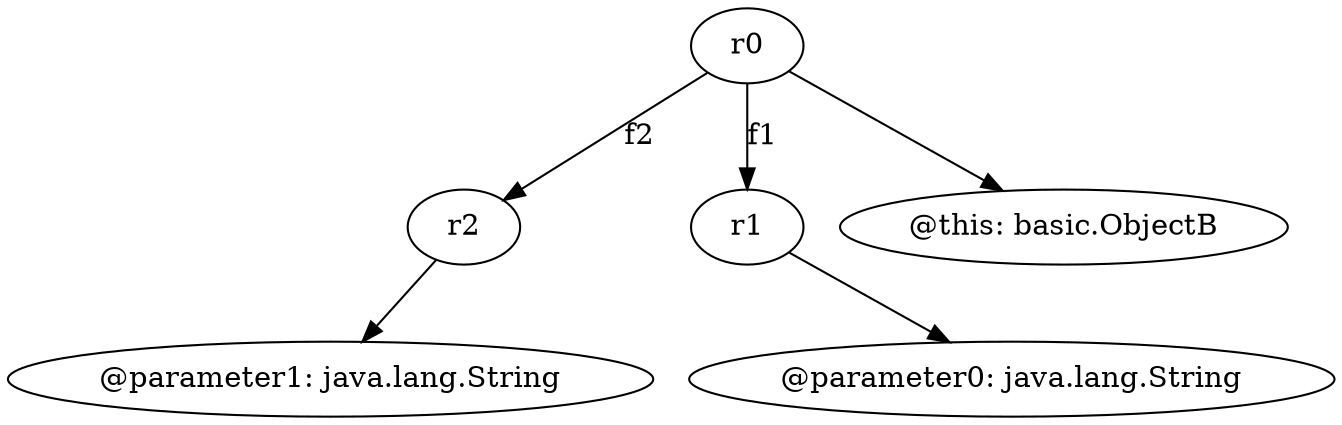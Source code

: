 digraph g {
0[label="r2"]
1[label="@parameter1: java.lang.String"]
0->1[label=""]
2[label="r0"]
2->0[label="f2"]
3[label="r1"]
2->3[label="f1"]
4[label="@parameter0: java.lang.String"]
3->4[label=""]
5[label="@this: basic.ObjectB"]
2->5[label=""]
}